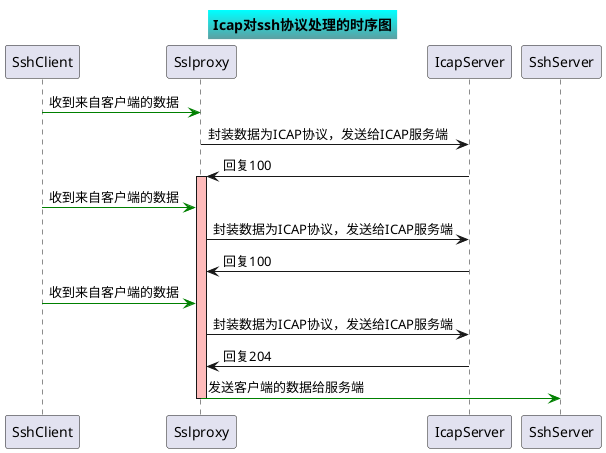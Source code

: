 @startuml
skinparam titleBackgroundColor Aqua-CadetBlue
title Icap对ssh协议处理的时序图
SshClient -[#green]> Sslproxy: 收到来自客户端的数据
Sslproxy -> IcapServer: 封装数据为ICAP协议，发送给ICAP服务端
IcapServer -> Sslproxy: 回复100
activate Sslproxy #FFBBBB
SshClient -[#green]> Sslproxy: 收到来自客户端的数据
Sslproxy -> IcapServer: 封装数据为ICAP协议，发送给ICAP服务端
IcapServer -> Sslproxy: 回复100
SshClient -[#green]> Sslproxy: 收到来自客户端的数据
Sslproxy -> IcapServer: 封装数据为ICAP协议，发送给ICAP服务端
IcapServer -> Sslproxy: 回复204
Sslproxy -[#green]> SshServer: 发送客户端的数据给服务端
deactivate Sslproxy
@enduml